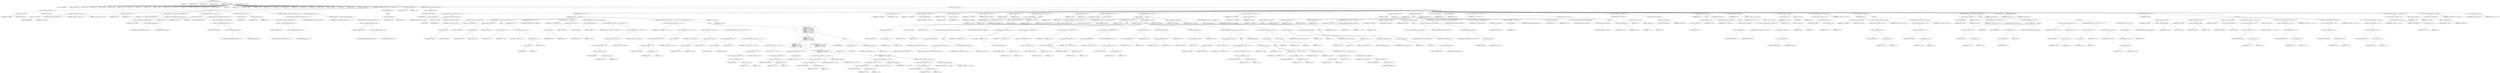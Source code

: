 digraph cache_insert {  
"1000133" [label = "(METHOD,cache_insert)" ]
"1000134" [label = "(PARAM,int a1)" ]
"1000135" [label = "(PARAM,_DWORD *a2)" ]
"1000136" [label = "(PARAM,time_t a3)" ]
"1000137" [label = "(PARAM,unsigned int a4)" ]
"1000138" [label = "(PARAM,int a5)" ]
"1000139" [label = "(BLOCK,,)" ]
"1000140" [label = "(LOCAL,v9: unsigned int)" ]
"1000141" [label = "(LOCAL,v10: unsigned int)" ]
"1000142" [label = "(LOCAL,v11: int)" ]
"1000143" [label = "(LOCAL,v12: int)" ]
"1000144" [label = "(LOCAL,v13: bool)" ]
"1000145" [label = "(LOCAL,v14: bool)" ]
"1000146" [label = "(LOCAL,v15: bool)" ]
"1000147" [label = "(LOCAL,v16: int *)" ]
"1000148" [label = "(LOCAL,v17: int)" ]
"1000149" [label = "(LOCAL,v18: int)" ]
"1000150" [label = "(LOCAL,v19: __int16)" ]
"1000151" [label = "(LOCAL,v20: int)" ]
"1000152" [label = "(LOCAL,v21: int)" ]
"1000153" [label = "(LOCAL,v22: int)" ]
"1000154" [label = "(LOCAL,v23: _DWORD *)" ]
"1000155" [label = "(LOCAL,v24: time_t)" ]
"1000156" [label = "(LOCAL,v25: const char *)" ]
"1000157" [label = "(LOCAL,v26: int)" ]
"1000158" [label = "(LOCAL,v27: size_t)" ]
"1000159" [label = "(LOCAL,v28: _DWORD *)" ]
"1000160" [label = "(LOCAL,v29: __int16)" ]
"1000161" [label = "(LOCAL,v31: int *)" ]
"1000162" [label = "(LOCAL,v32: int)" ]
"1000163" [label = "(LOCAL,v33: char *)" ]
"1000164" [label = "(LOCAL,v34: int)" ]
"1000165" [label = "(LOCAL,v35: int)" ]
"1000166" [label = "(LOCAL,v36: int)" ]
"1000167" [label = "(LOCAL,v37: int)" ]
"1000168" [label = "(LOCAL,v38: _DWORD *)" ]
"1000169" [label = "(LOCAL,s: char *)" ]
"1000170" [label = "(LOCAL,time1: time_t)" ]
"1000171" [label = "(LOCAL,v41: _DWORD [ 12 ])" ]
"1000172" [label = "(CONTROL_STRUCTURE,if ( (a5 & 0x980) != 0 ),if ( (a5 & 0x980) != 0 ))" ]
"1000173" [label = "(<operator>.notEquals,(a5 & 0x980) != 0)" ]
"1000174" [label = "(<operator>.and,a5 & 0x980)" ]
"1000175" [label = "(IDENTIFIER,a5,a5 & 0x980)" ]
"1000176" [label = "(LITERAL,0x980,a5 & 0x980)" ]
"1000177" [label = "(LITERAL,0,(a5 & 0x980) != 0)" ]
"1000178" [label = "(BLOCK,,)" ]
"1000179" [label = "(log_query,log_query(a5 | 0x10000, a1, a2, 0))" ]
"1000180" [label = "(<operator>.or,a5 | 0x10000)" ]
"1000181" [label = "(IDENTIFIER,a5,a5 | 0x10000)" ]
"1000182" [label = "(LITERAL,0x10000,a5 | 0x10000)" ]
"1000183" [label = "(IDENTIFIER,a1,log_query(a5 | 0x10000, a1, a2, 0))" ]
"1000184" [label = "(IDENTIFIER,a2,log_query(a5 | 0x10000, a1, a2, 0))" ]
"1000185" [label = "(LITERAL,0,log_query(a5 | 0x10000, a1, a2, 0))" ]
"1000186" [label = "(<operator>.assignment,v9 = a4)" ]
"1000187" [label = "(IDENTIFIER,v9,v9 = a4)" ]
"1000188" [label = "(IDENTIFIER,a4,v9 = a4)" ]
"1000189" [label = "(<operator>.assignment,v10 = *(_DWORD *)(dnsmasq_daemon + 252))" ]
"1000190" [label = "(IDENTIFIER,v10,v10 = *(_DWORD *)(dnsmasq_daemon + 252))" ]
"1000191" [label = "(<operator>.indirection,*(_DWORD *)(dnsmasq_daemon + 252))" ]
"1000192" [label = "(<operator>.cast,(_DWORD *)(dnsmasq_daemon + 252))" ]
"1000193" [label = "(UNKNOWN,_DWORD *,_DWORD *)" ]
"1000194" [label = "(<operator>.addition,dnsmasq_daemon + 252)" ]
"1000195" [label = "(IDENTIFIER,dnsmasq_daemon,dnsmasq_daemon + 252)" ]
"1000196" [label = "(LITERAL,252,dnsmasq_daemon + 252)" ]
"1000197" [label = "(CONTROL_STRUCTURE,if ( v10 < a4 ),if ( v10 < a4 ))" ]
"1000198" [label = "(<operator>.lessThan,v10 < a4)" ]
"1000199" [label = "(IDENTIFIER,v10,v10 < a4)" ]
"1000200" [label = "(IDENTIFIER,a4,v10 < a4)" ]
"1000201" [label = "(<operator>.assignment,v9 = *(_DWORD *)(dnsmasq_daemon + 252))" ]
"1000202" [label = "(IDENTIFIER,v9,v9 = *(_DWORD *)(dnsmasq_daemon + 252))" ]
"1000203" [label = "(<operator>.indirection,*(_DWORD *)(dnsmasq_daemon + 252))" ]
"1000204" [label = "(<operator>.cast,(_DWORD *)(dnsmasq_daemon + 252))" ]
"1000205" [label = "(UNKNOWN,_DWORD *,_DWORD *)" ]
"1000206" [label = "(<operator>.addition,dnsmasq_daemon + 252)" ]
"1000207" [label = "(IDENTIFIER,dnsmasq_daemon,dnsmasq_daemon + 252)" ]
"1000208" [label = "(LITERAL,252,dnsmasq_daemon + 252)" ]
"1000209" [label = "(CONTROL_STRUCTURE,if ( !v10 ),if ( !v10 ))" ]
"1000210" [label = "(<operator>.logicalNot,!v10)" ]
"1000211" [label = "(IDENTIFIER,v10,!v10)" ]
"1000212" [label = "(<operator>.assignment,v9 = a4)" ]
"1000213" [label = "(IDENTIFIER,v9,v9 = a4)" ]
"1000214" [label = "(IDENTIFIER,a4,v9 = a4)" ]
"1000215" [label = "(CONTROL_STRUCTURE,if ( *(_DWORD *)(dnsmasq_daemon + 248) > v9 ),if ( *(_DWORD *)(dnsmasq_daemon + 248) > v9 ))" ]
"1000216" [label = "(<operator>.greaterThan,*(_DWORD *)(dnsmasq_daemon + 248) > v9)" ]
"1000217" [label = "(<operator>.indirection,*(_DWORD *)(dnsmasq_daemon + 248))" ]
"1000218" [label = "(<operator>.cast,(_DWORD *)(dnsmasq_daemon + 248))" ]
"1000219" [label = "(UNKNOWN,_DWORD *,_DWORD *)" ]
"1000220" [label = "(<operator>.addition,dnsmasq_daemon + 248)" ]
"1000221" [label = "(IDENTIFIER,dnsmasq_daemon,dnsmasq_daemon + 248)" ]
"1000222" [label = "(LITERAL,248,dnsmasq_daemon + 248)" ]
"1000223" [label = "(IDENTIFIER,v9,*(_DWORD *)(dnsmasq_daemon + 248) > v9)" ]
"1000224" [label = "(<operator>.assignment,v9 = *(_DWORD *)(dnsmasq_daemon + 248))" ]
"1000225" [label = "(IDENTIFIER,v9,v9 = *(_DWORD *)(dnsmasq_daemon + 248))" ]
"1000226" [label = "(<operator>.indirection,*(_DWORD *)(dnsmasq_daemon + 248))" ]
"1000227" [label = "(<operator>.cast,(_DWORD *)(dnsmasq_daemon + 248))" ]
"1000228" [label = "(UNKNOWN,_DWORD *,_DWORD *)" ]
"1000229" [label = "(<operator>.addition,dnsmasq_daemon + 248)" ]
"1000230" [label = "(IDENTIFIER,dnsmasq_daemon,dnsmasq_daemon + 248)" ]
"1000231" [label = "(LITERAL,248,dnsmasq_daemon + 248)" ]
"1000232" [label = "(CONTROL_STRUCTURE,else,else)" ]
"1000233" [label = "(BLOCK,,)" ]
"1000234" [label = "(<operator>.assignment,v9 = a4)" ]
"1000235" [label = "(IDENTIFIER,v9,v9 = a4)" ]
"1000236" [label = "(IDENTIFIER,a4,v9 = a4)" ]
"1000237" [label = "(<operator>.assignment,v11 = 0)" ]
"1000238" [label = "(IDENTIFIER,v11,v11 = 0)" ]
"1000239" [label = "(LITERAL,0,v11 = 0)" ]
"1000240" [label = "(CONTROL_STRUCTURE,if ( !insert_error ),if ( !insert_error ))" ]
"1000241" [label = "(<operator>.logicalNot,!insert_error)" ]
"1000242" [label = "(IDENTIFIER,insert_error,!insert_error)" ]
"1000243" [label = "(BLOCK,,)" ]
"1000244" [label = "(<operator>.assignment,v12 = cache_scan_free(a1, (int)a2, a3))" ]
"1000245" [label = "(IDENTIFIER,v12,v12 = cache_scan_free(a1, (int)a2, a3))" ]
"1000246" [label = "(cache_scan_free,cache_scan_free(a1, (int)a2, a3))" ]
"1000247" [label = "(IDENTIFIER,a1,cache_scan_free(a1, (int)a2, a3))" ]
"1000248" [label = "(<operator>.cast,(int)a2)" ]
"1000249" [label = "(UNKNOWN,int,int)" ]
"1000250" [label = "(IDENTIFIER,a2,(int)a2)" ]
"1000251" [label = "(IDENTIFIER,a3,cache_scan_free(a1, (int)a2, a3))" ]
"1000252" [label = "(CONTROL_STRUCTURE,if ( v12 ),if ( v12 ))" ]
"1000253" [label = "(IDENTIFIER,v12,if ( v12 ))" ]
"1000254" [label = "(BLOCK,,)" ]
"1000255" [label = "(<operator>.assignment,v13 = (a5 & 0x180) == 0)" ]
"1000256" [label = "(IDENTIFIER,v13,v13 = (a5 & 0x180) == 0)" ]
"1000257" [label = "(<operator>.equals,(a5 & 0x180) == 0)" ]
"1000258" [label = "(<operator>.and,a5 & 0x180)" ]
"1000259" [label = "(IDENTIFIER,a5,a5 & 0x180)" ]
"1000260" [label = "(LITERAL,0x180,a5 & 0x180)" ]
"1000261" [label = "(LITERAL,0,(a5 & 0x180) == 0)" ]
"1000262" [label = "(CONTROL_STRUCTURE,if ( (a5 & 0x180) != 0 ),if ( (a5 & 0x180) != 0 ))" ]
"1000263" [label = "(<operator>.notEquals,(a5 & 0x180) != 0)" ]
"1000264" [label = "(<operator>.and,a5 & 0x180)" ]
"1000265" [label = "(IDENTIFIER,a5,a5 & 0x180)" ]
"1000266" [label = "(LITERAL,0x180,a5 & 0x180)" ]
"1000267" [label = "(LITERAL,0,(a5 & 0x180) != 0)" ]
"1000268" [label = "(BLOCK,,)" ]
"1000269" [label = "(<operator>.assignment,v11 = v12)" ]
"1000270" [label = "(IDENTIFIER,v11,v11 = v12)" ]
"1000271" [label = "(IDENTIFIER,v12,v11 = v12)" ]
"1000272" [label = "(<operator>.assignment,v13 = (a5 & 8) == 0)" ]
"1000273" [label = "(IDENTIFIER,v13,v13 = (a5 & 8) == 0)" ]
"1000274" [label = "(<operator>.equals,(a5 & 8) == 0)" ]
"1000275" [label = "(<operator>.and,a5 & 8)" ]
"1000276" [label = "(IDENTIFIER,a5,a5 & 8)" ]
"1000277" [label = "(LITERAL,8,a5 & 8)" ]
"1000278" [label = "(LITERAL,0,(a5 & 8) == 0)" ]
"1000279" [label = "(CONTROL_STRUCTURE,if ( v13 ),if ( v13 ))" ]
"1000280" [label = "(IDENTIFIER,v13,if ( v13 ))" ]
"1000281" [label = "(CONTROL_STRUCTURE,goto LABEL_23;,goto LABEL_23;)" ]
"1000282" [label = "(<operator>.assignment,v14 = (a5 & 0x80) == 0)" ]
"1000283" [label = "(IDENTIFIER,v14,v14 = (a5 & 0x80) == 0)" ]
"1000284" [label = "(<operator>.equals,(a5 & 0x80) == 0)" ]
"1000285" [label = "(<operator>.and,a5 & 0x80)" ]
"1000286" [label = "(IDENTIFIER,a5,a5 & 0x80)" ]
"1000287" [label = "(LITERAL,0x80,a5 & 0x80)" ]
"1000288" [label = "(LITERAL,0,(a5 & 0x80) == 0)" ]
"1000289" [label = "(CONTROL_STRUCTURE,if ( (a5 & 0x80) != 0 ),if ( (a5 & 0x80) != 0 ))" ]
"1000290" [label = "(<operator>.notEquals,(a5 & 0x80) != 0)" ]
"1000291" [label = "(<operator>.and,a5 & 0x80)" ]
"1000292" [label = "(IDENTIFIER,a5,a5 & 0x80)" ]
"1000293" [label = "(LITERAL,0x80,a5 & 0x80)" ]
"1000294" [label = "(LITERAL,0,(a5 & 0x80) != 0)" ]
"1000295" [label = "(<operator>.assignment,v14 = (*(_BYTE *)(v11 + 36) & 0x80) == 0)" ]
"1000296" [label = "(IDENTIFIER,v14,v14 = (*(_BYTE *)(v11 + 36) & 0x80) == 0)" ]
"1000297" [label = "(<operator>.equals,(*(_BYTE *)(v11 + 36) & 0x80) == 0)" ]
"1000298" [label = "(<operator>.and,*(_BYTE *)(v11 + 36) & 0x80)" ]
"1000299" [label = "(<operator>.indirection,*(_BYTE *)(v11 + 36))" ]
"1000300" [label = "(<operator>.cast,(_BYTE *)(v11 + 36))" ]
"1000301" [label = "(UNKNOWN,_BYTE *,_BYTE *)" ]
"1000302" [label = "(<operator>.addition,v11 + 36)" ]
"1000303" [label = "(IDENTIFIER,v11,v11 + 36)" ]
"1000304" [label = "(LITERAL,36,v11 + 36)" ]
"1000305" [label = "(LITERAL,0x80,*(_BYTE *)(v11 + 36) & 0x80)" ]
"1000306" [label = "(LITERAL,0,(*(_BYTE *)(v11 + 36) & 0x80) == 0)" ]
"1000307" [label = "(CONTROL_STRUCTURE,if ( v14 || *(_DWORD *)(v11 + 12) != *a2 ),if ( v14 || *(_DWORD *)(v11 + 12) != *a2 ))" ]
"1000308" [label = "(<operator>.logicalOr,v14 || *(_DWORD *)(v11 + 12) != *a2)" ]
"1000309" [label = "(IDENTIFIER,v14,v14 || *(_DWORD *)(v11 + 12) != *a2)" ]
"1000310" [label = "(<operator>.notEquals,*(_DWORD *)(v11 + 12) != *a2)" ]
"1000311" [label = "(<operator>.indirection,*(_DWORD *)(v11 + 12))" ]
"1000312" [label = "(<operator>.cast,(_DWORD *)(v11 + 12))" ]
"1000313" [label = "(UNKNOWN,_DWORD *,_DWORD *)" ]
"1000314" [label = "(<operator>.addition,v11 + 12)" ]
"1000315" [label = "(IDENTIFIER,v11,v11 + 12)" ]
"1000316" [label = "(LITERAL,12,v11 + 12)" ]
"1000317" [label = "(<operator>.indirection,*a2)" ]
"1000318" [label = "(IDENTIFIER,a2,*(_DWORD *)(v11 + 12) != *a2)" ]
"1000319" [label = "(BLOCK,,)" ]
"1000320" [label = "(<operator>.assignment,v15 = (a5 & 0x100) == 0)" ]
"1000321" [label = "(IDENTIFIER,v15,v15 = (a5 & 0x100) == 0)" ]
"1000322" [label = "(<operator>.equals,(a5 & 0x100) == 0)" ]
"1000323" [label = "(<operator>.and,a5 & 0x100)" ]
"1000324" [label = "(IDENTIFIER,a5,a5 & 0x100)" ]
"1000325" [label = "(LITERAL,0x100,a5 & 0x100)" ]
"1000326" [label = "(LITERAL,0,(a5 & 0x100) == 0)" ]
"1000327" [label = "(CONTROL_STRUCTURE,if ( (a5 & 0x100) != 0 ),if ( (a5 & 0x100) != 0 ))" ]
"1000328" [label = "(<operator>.notEquals,(a5 & 0x100) != 0)" ]
"1000329" [label = "(<operator>.and,a5 & 0x100)" ]
"1000330" [label = "(IDENTIFIER,a5,a5 & 0x100)" ]
"1000331" [label = "(LITERAL,0x100,a5 & 0x100)" ]
"1000332" [label = "(LITERAL,0,(a5 & 0x100) != 0)" ]
"1000333" [label = "(<operator>.assignment,v15 = (*(_BYTE *)(v11 + 37) & 1) == 0)" ]
"1000334" [label = "(IDENTIFIER,v15,v15 = (*(_BYTE *)(v11 + 37) & 1) == 0)" ]
"1000335" [label = "(<operator>.equals,(*(_BYTE *)(v11 + 37) & 1) == 0)" ]
"1000336" [label = "(<operator>.and,*(_BYTE *)(v11 + 37) & 1)" ]
"1000337" [label = "(<operator>.indirection,*(_BYTE *)(v11 + 37))" ]
"1000338" [label = "(<operator>.cast,(_BYTE *)(v11 + 37))" ]
"1000339" [label = "(UNKNOWN,_BYTE *,_BYTE *)" ]
"1000340" [label = "(<operator>.addition,v11 + 37)" ]
"1000341" [label = "(IDENTIFIER,v11,v11 + 37)" ]
"1000342" [label = "(LITERAL,37,v11 + 37)" ]
"1000343" [label = "(LITERAL,1,*(_BYTE *)(v11 + 37) & 1)" ]
"1000344" [label = "(LITERAL,0,(*(_BYTE *)(v11 + 37) & 1) == 0)" ]
"1000345" [label = "(CONTROL_STRUCTURE,if ( v15\n          || *(_DWORD *)(v11 + 12) != *a2\n          || *(_DWORD *)(v11 + 16) != a2[1]\n          || *(_DWORD *)(v11 + 20) != a2[2]\n          || *(_DWORD *)(v11 + 24) != a2[3] ),if ( v15\n          || *(_DWORD *)(v11 + 12) != *a2\n          || *(_DWORD *)(v11 + 16) != a2[1]\n          || *(_DWORD *)(v11 + 20) != a2[2]\n          || *(_DWORD *)(v11 + 24) != a2[3] ))" ]
"1000346" [label = "(<operator>.logicalOr,v15\n          || *(_DWORD *)(v11 + 12) != *a2\n          || *(_DWORD *)(v11 + 16) != a2[1]\n          || *(_DWORD *)(v11 + 20) != a2[2]\n          || *(_DWORD *)(v11 + 24) != a2[3])" ]
"1000347" [label = "(IDENTIFIER,v15,v15\n          || *(_DWORD *)(v11 + 12) != *a2\n          || *(_DWORD *)(v11 + 16) != a2[1]\n          || *(_DWORD *)(v11 + 20) != a2[2]\n          || *(_DWORD *)(v11 + 24) != a2[3])" ]
"1000348" [label = "(<operator>.logicalOr,*(_DWORD *)(v11 + 12) != *a2\n          || *(_DWORD *)(v11 + 16) != a2[1]\n          || *(_DWORD *)(v11 + 20) != a2[2]\n          || *(_DWORD *)(v11 + 24) != a2[3])" ]
"1000349" [label = "(<operator>.notEquals,*(_DWORD *)(v11 + 12) != *a2)" ]
"1000350" [label = "(<operator>.indirection,*(_DWORD *)(v11 + 12))" ]
"1000351" [label = "(<operator>.cast,(_DWORD *)(v11 + 12))" ]
"1000352" [label = "(UNKNOWN,_DWORD *,_DWORD *)" ]
"1000353" [label = "(<operator>.addition,v11 + 12)" ]
"1000354" [label = "(IDENTIFIER,v11,v11 + 12)" ]
"1000355" [label = "(LITERAL,12,v11 + 12)" ]
"1000356" [label = "(<operator>.indirection,*a2)" ]
"1000357" [label = "(IDENTIFIER,a2,*(_DWORD *)(v11 + 12) != *a2)" ]
"1000358" [label = "(<operator>.logicalOr,*(_DWORD *)(v11 + 16) != a2[1]\n          || *(_DWORD *)(v11 + 20) != a2[2]\n          || *(_DWORD *)(v11 + 24) != a2[3])" ]
"1000359" [label = "(<operator>.notEquals,*(_DWORD *)(v11 + 16) != a2[1])" ]
"1000360" [label = "(<operator>.indirection,*(_DWORD *)(v11 + 16))" ]
"1000361" [label = "(<operator>.cast,(_DWORD *)(v11 + 16))" ]
"1000362" [label = "(UNKNOWN,_DWORD *,_DWORD *)" ]
"1000363" [label = "(<operator>.addition,v11 + 16)" ]
"1000364" [label = "(IDENTIFIER,v11,v11 + 16)" ]
"1000365" [label = "(LITERAL,16,v11 + 16)" ]
"1000366" [label = "(<operator>.indirectIndexAccess,a2[1])" ]
"1000367" [label = "(IDENTIFIER,a2,*(_DWORD *)(v11 + 16) != a2[1])" ]
"1000368" [label = "(LITERAL,1,*(_DWORD *)(v11 + 16) != a2[1])" ]
"1000369" [label = "(<operator>.logicalOr,*(_DWORD *)(v11 + 20) != a2[2]\n          || *(_DWORD *)(v11 + 24) != a2[3])" ]
"1000370" [label = "(<operator>.notEquals,*(_DWORD *)(v11 + 20) != a2[2])" ]
"1000371" [label = "(<operator>.indirection,*(_DWORD *)(v11 + 20))" ]
"1000372" [label = "(<operator>.cast,(_DWORD *)(v11 + 20))" ]
"1000373" [label = "(UNKNOWN,_DWORD *,_DWORD *)" ]
"1000374" [label = "(<operator>.addition,v11 + 20)" ]
"1000375" [label = "(IDENTIFIER,v11,v11 + 20)" ]
"1000376" [label = "(LITERAL,20,v11 + 20)" ]
"1000377" [label = "(<operator>.indirectIndexAccess,a2[2])" ]
"1000378" [label = "(IDENTIFIER,a2,*(_DWORD *)(v11 + 20) != a2[2])" ]
"1000379" [label = "(LITERAL,2,*(_DWORD *)(v11 + 20) != a2[2])" ]
"1000380" [label = "(<operator>.notEquals,*(_DWORD *)(v11 + 24) != a2[3])" ]
"1000381" [label = "(<operator>.indirection,*(_DWORD *)(v11 + 24))" ]
"1000382" [label = "(<operator>.cast,(_DWORD *)(v11 + 24))" ]
"1000383" [label = "(UNKNOWN,_DWORD *,_DWORD *)" ]
"1000384" [label = "(<operator>.addition,v11 + 24)" ]
"1000385" [label = "(IDENTIFIER,v11,v11 + 24)" ]
"1000386" [label = "(LITERAL,24,v11 + 24)" ]
"1000387" [label = "(<operator>.indirectIndexAccess,a2[3])" ]
"1000388" [label = "(IDENTIFIER,a2,*(_DWORD *)(v11 + 24) != a2[3])" ]
"1000389" [label = "(LITERAL,3,*(_DWORD *)(v11 + 24) != a2[3])" ]
"1000390" [label = "(BLOCK,,)" ]
"1000391" [label = "(JUMP_TARGET,LABEL_23)" ]
"1000392" [label = "(<operator>.assignment,v11 = 0)" ]
"1000393" [label = "(IDENTIFIER,v11,v11 = 0)" ]
"1000394" [label = "(LITERAL,0,v11 = 0)" ]
"1000395" [label = "(<operator>.assignment,insert_error = 1)" ]
"1000396" [label = "(IDENTIFIER,insert_error,insert_error = 1)" ]
"1000397" [label = "(LITERAL,1,insert_error = 1)" ]
"1000398" [label = "(RETURN,return v11;,return v11;)" ]
"1000399" [label = "(IDENTIFIER,v11,return v11;)" ]
"1000400" [label = "(<operator>.assignment,time1 = a3)" ]
"1000401" [label = "(IDENTIFIER,time1,time1 = a3)" ]
"1000402" [label = "(IDENTIFIER,a3,time1 = a3)" ]
"1000403" [label = "(<operator>.assignment,v16 = &cache_tail)" ]
"1000404" [label = "(IDENTIFIER,v16,v16 = &cache_tail)" ]
"1000405" [label = "(<operator>.addressOf,&cache_tail)" ]
"1000406" [label = "(IDENTIFIER,cache_tail,v16 = &cache_tail)" ]
"1000407" [label = "(<operator>.assignment,s = (char *)a1)" ]
"1000408" [label = "(IDENTIFIER,s,s = (char *)a1)" ]
"1000409" [label = "(<operator>.cast,(char *)a1)" ]
"1000410" [label = "(UNKNOWN,char *,char *)" ]
"1000411" [label = "(IDENTIFIER,a1,(char *)a1)" ]
"1000412" [label = "(<operator>.assignment,v11 = cache_tail)" ]
"1000413" [label = "(IDENTIFIER,v11,v11 = cache_tail)" ]
"1000414" [label = "(IDENTIFIER,cache_tail,v11 = cache_tail)" ]
"1000415" [label = "(<operator>.assignment,v38 = a2)" ]
"1000416" [label = "(IDENTIFIER,v38,v38 = a2)" ]
"1000417" [label = "(IDENTIFIER,a2,v38 = a2)" ]
"1000418" [label = "(CONTROL_STRUCTURE,if ( !cache_tail ),if ( !cache_tail ))" ]
"1000419" [label = "(<operator>.logicalNot,!cache_tail)" ]
"1000420" [label = "(IDENTIFIER,cache_tail,!cache_tail)" ]
"1000421" [label = "(BLOCK,,)" ]
"1000422" [label = "(JUMP_TARGET,LABEL_43)" ]
"1000423" [label = "(<operator>.assignment,v11 = 0)" ]
"1000424" [label = "(IDENTIFIER,v11,v11 = 0)" ]
"1000425" [label = "(LITERAL,0,v11 = 0)" ]
"1000426" [label = "(<operator>.assignment,insert_error = 1)" ]
"1000427" [label = "(IDENTIFIER,insert_error,insert_error = 1)" ]
"1000428" [label = "(LITERAL,1,insert_error = 1)" ]
"1000429" [label = "(RETURN,return v11;,return v11;)" ]
"1000430" [label = "(IDENTIFIER,v11,return v11;)" ]
"1000431" [label = "(<operator>.assignment,v17 = 0)" ]
"1000432" [label = "(IDENTIFIER,v17,v17 = 0)" ]
"1000433" [label = "(LITERAL,0,v17 = 0)" ]
"1000434" [label = "(<operator>.assignment,v18 = a5 & 4)" ]
"1000435" [label = "(IDENTIFIER,v18,v18 = a5 & 4)" ]
"1000436" [label = "(<operator>.and,a5 & 4)" ]
"1000437" [label = "(IDENTIFIER,a5,a5 & 4)" ]
"1000438" [label = "(LITERAL,4,a5 & 4)" ]
"1000439" [label = "(CONTROL_STRUCTURE,while ( 1 ),while ( 1 ))" ]
"1000440" [label = "(LITERAL,1,while ( 1 ))" ]
"1000441" [label = "(BLOCK,,)" ]
"1000442" [label = "(<operator>.assignment,v19 = *(_WORD *)(v11 + 36))" ]
"1000443" [label = "(IDENTIFIER,v19,v19 = *(_WORD *)(v11 + 36))" ]
"1000444" [label = "(<operator>.indirection,*(_WORD *)(v11 + 36))" ]
"1000445" [label = "(<operator>.cast,(_WORD *)(v11 + 36))" ]
"1000446" [label = "(UNKNOWN,_WORD *,_WORD *)" ]
"1000447" [label = "(<operator>.addition,v11 + 36)" ]
"1000448" [label = "(IDENTIFIER,v11,v11 + 36)" ]
"1000449" [label = "(LITERAL,36,v11 + 36)" ]
"1000450" [label = "(CONTROL_STRUCTURE,if ( (v19 & 0xC) == 0 ),if ( (v19 & 0xC) == 0 ))" ]
"1000451" [label = "(<operator>.equals,(v19 & 0xC) == 0)" ]
"1000452" [label = "(<operator>.and,v19 & 0xC)" ]
"1000453" [label = "(IDENTIFIER,v19,v19 & 0xC)" ]
"1000454" [label = "(LITERAL,0xC,v19 & 0xC)" ]
"1000455" [label = "(LITERAL,0,(v19 & 0xC) == 0)" ]
"1000456" [label = "(CONTROL_STRUCTURE,break;,break;)" ]
"1000457" [label = "(CONTROL_STRUCTURE,if ( v17 ),if ( v17 ))" ]
"1000458" [label = "(IDENTIFIER,v17,if ( v17 ))" ]
"1000459" [label = "(BLOCK,,)" ]
"1000460" [label = "(CONTROL_STRUCTURE,if ( !cache_insert_warned ),if ( !cache_insert_warned ))" ]
"1000461" [label = "(<operator>.logicalNot,!cache_insert_warned)" ]
"1000462" [label = "(IDENTIFIER,cache_insert_warned,!cache_insert_warned)" ]
"1000463" [label = "(BLOCK,,)" ]
"1000464" [label = "(my_syslog,my_syslog(3, \"Internal error in cache.\"))" ]
"1000465" [label = "(LITERAL,3,my_syslog(3, \"Internal error in cache.\"))" ]
"1000466" [label = "(LITERAL,\"Internal error in cache.\",my_syslog(3, \"Internal error in cache.\"))" ]
"1000467" [label = "(<operator>.assignment,cache_insert_warned = 1)" ]
"1000468" [label = "(IDENTIFIER,cache_insert_warned,cache_insert_warned = 1)" ]
"1000469" [label = "(LITERAL,1,cache_insert_warned = 1)" ]
"1000470" [label = "(CONTROL_STRUCTURE,goto LABEL_43;,goto LABEL_43;)" ]
"1000471" [label = "(CONTROL_STRUCTURE,if ( v18 ),if ( v18 ))" ]
"1000472" [label = "(IDENTIFIER,v18,if ( v18 ))" ]
"1000473" [label = "(BLOCK,,)" ]
"1000474" [label = "(<operator>.assignment,v20 = *(_DWORD *)(v11 + 16))" ]
"1000475" [label = "(IDENTIFIER,v20,v20 = *(_DWORD *)(v11 + 16))" ]
"1000476" [label = "(<operator>.indirection,*(_DWORD *)(v11 + 16))" ]
"1000477" [label = "(<operator>.cast,(_DWORD *)(v11 + 16))" ]
"1000478" [label = "(UNKNOWN,_DWORD *,_DWORD *)" ]
"1000479" [label = "(<operator>.addition,v11 + 16)" ]
"1000480" [label = "(IDENTIFIER,v11,v11 + 16)" ]
"1000481" [label = "(LITERAL,16,v11 + 16)" ]
"1000482" [label = "(<operator>.assignment,v21 = *(_DWORD *)(v11 + 20))" ]
"1000483" [label = "(IDENTIFIER,v21,v21 = *(_DWORD *)(v11 + 20))" ]
"1000484" [label = "(<operator>.indirection,*(_DWORD *)(v11 + 20))" ]
"1000485" [label = "(<operator>.cast,(_DWORD *)(v11 + 20))" ]
"1000486" [label = "(UNKNOWN,_DWORD *,_DWORD *)" ]
"1000487" [label = "(<operator>.addition,v11 + 20)" ]
"1000488" [label = "(IDENTIFIER,v11,v11 + 20)" ]
"1000489" [label = "(LITERAL,20,v11 + 20)" ]
"1000490" [label = "(<operator>.assignment,v22 = *(_DWORD *)(v11 + 24))" ]
"1000491" [label = "(IDENTIFIER,v22,v22 = *(_DWORD *)(v11 + 24))" ]
"1000492" [label = "(<operator>.indirection,*(_DWORD *)(v11 + 24))" ]
"1000493" [label = "(<operator>.cast,(_DWORD *)(v11 + 24))" ]
"1000494" [label = "(UNKNOWN,_DWORD *,_DWORD *)" ]
"1000495" [label = "(<operator>.addition,v11 + 24)" ]
"1000496" [label = "(IDENTIFIER,v11,v11 + 24)" ]
"1000497" [label = "(LITERAL,24,v11 + 24)" ]
"1000498" [label = "(<operator>.assignment,v41[0] = *(_DWORD *)(v11 + 12))" ]
"1000499" [label = "(<operator>.indirectIndexAccess,v41[0])" ]
"1000500" [label = "(IDENTIFIER,v41,v41[0] = *(_DWORD *)(v11 + 12))" ]
"1000501" [label = "(LITERAL,0,v41[0] = *(_DWORD *)(v11 + 12))" ]
"1000502" [label = "(<operator>.indirection,*(_DWORD *)(v11 + 12))" ]
"1000503" [label = "(<operator>.cast,(_DWORD *)(v11 + 12))" ]
"1000504" [label = "(UNKNOWN,_DWORD *,_DWORD *)" ]
"1000505" [label = "(<operator>.addition,v11 + 12)" ]
"1000506" [label = "(IDENTIFIER,v11,v11 + 12)" ]
"1000507" [label = "(LITERAL,12,v11 + 12)" ]
"1000508" [label = "(<operator>.assignment,v41[1] = v20)" ]
"1000509" [label = "(<operator>.indirectIndexAccess,v41[1])" ]
"1000510" [label = "(IDENTIFIER,v41,v41[1] = v20)" ]
"1000511" [label = "(LITERAL,1,v41[1] = v20)" ]
"1000512" [label = "(IDENTIFIER,v20,v41[1] = v20)" ]
"1000513" [label = "(<operator>.assignment,v41[2] = v21)" ]
"1000514" [label = "(<operator>.indirectIndexAccess,v41[2])" ]
"1000515" [label = "(IDENTIFIER,v41,v41[2] = v21)" ]
"1000516" [label = "(LITERAL,2,v41[2] = v21)" ]
"1000517" [label = "(IDENTIFIER,v21,v41[2] = v21)" ]
"1000518" [label = "(<operator>.assignment,v41[3] = v22)" ]
"1000519" [label = "(<operator>.indirectIndexAccess,v41[3])" ]
"1000520" [label = "(IDENTIFIER,v41,v41[3] = v22)" ]
"1000521" [label = "(LITERAL,3,v41[3] = v22)" ]
"1000522" [label = "(IDENTIFIER,v22,v41[3] = v22)" ]
"1000523" [label = "(CONTROL_STRUCTURE,if ( (v19 & 0x200) != 0 ),if ( (v19 & 0x200) != 0 ))" ]
"1000524" [label = "(<operator>.notEquals,(v19 & 0x200) != 0)" ]
"1000525" [label = "(<operator>.and,v19 & 0x200)" ]
"1000526" [label = "(IDENTIFIER,v19,v19 & 0x200)" ]
"1000527" [label = "(LITERAL,0x200,v19 & 0x200)" ]
"1000528" [label = "(LITERAL,0,(v19 & 0x200) != 0)" ]
"1000529" [label = "(BLOCK,,)" ]
"1000530" [label = "(<operator>.assignment,v23 = *(_DWORD **)(v11 + 40))" ]
"1000531" [label = "(IDENTIFIER,v23,v23 = *(_DWORD **)(v11 + 40))" ]
"1000532" [label = "(<operator>.indirection,*(_DWORD **)(v11 + 40))" ]
"1000533" [label = "(<operator>.cast,(_DWORD **)(v11 + 40))" ]
"1000534" [label = "(UNKNOWN,_DWORD **,_DWORD **)" ]
"1000535" [label = "(<operator>.addition,v11 + 40)" ]
"1000536" [label = "(IDENTIFIER,v11,v11 + 40)" ]
"1000537" [label = "(LITERAL,40,v11 + 40)" ]
"1000538" [label = "(<operator>.assignment,v24 = time1)" ]
"1000539" [label = "(IDENTIFIER,v24,v24 = time1)" ]
"1000540" [label = "(IDENTIFIER,time1,v24 = time1)" ]
"1000541" [label = "(CONTROL_STRUCTURE,else,else)" ]
"1000542" [label = "(BLOCK,,)" ]
"1000543" [label = "(<operator>.assignment,v23 = (_DWORD *)(v11 + 40))" ]
"1000544" [label = "(IDENTIFIER,v23,v23 = (_DWORD *)(v11 + 40))" ]
"1000545" [label = "(<operator>.cast,(_DWORD *)(v11 + 40))" ]
"1000546" [label = "(UNKNOWN,_DWORD *,_DWORD *)" ]
"1000547" [label = "(<operator>.addition,v11 + 40)" ]
"1000548" [label = "(IDENTIFIER,v11,v11 + 40)" ]
"1000549" [label = "(LITERAL,40,v11 + 40)" ]
"1000550" [label = "(<operator>.assignment,v24 = time1)" ]
"1000551" [label = "(IDENTIFIER,v24,v24 = time1)" ]
"1000552" [label = "(IDENTIFIER,time1,v24 = time1)" ]
"1000553" [label = "(CONTROL_STRUCTURE,if ( (v19 & 2) != 0 ),if ( (v19 & 2) != 0 ))" ]
"1000554" [label = "(<operator>.notEquals,(v19 & 2) != 0)" ]
"1000555" [label = "(<operator>.and,v19 & 2)" ]
"1000556" [label = "(IDENTIFIER,v19,v19 & 2)" ]
"1000557" [label = "(LITERAL,2,v19 & 2)" ]
"1000558" [label = "(LITERAL,0,(v19 & 2) != 0)" ]
"1000559" [label = "(<operator>.assignment,v23 = (_DWORD *)*v23)" ]
"1000560" [label = "(IDENTIFIER,v23,v23 = (_DWORD *)*v23)" ]
"1000561" [label = "(<operator>.cast,(_DWORD *)*v23)" ]
"1000562" [label = "(UNKNOWN,_DWORD *,_DWORD *)" ]
"1000563" [label = "(<operator>.indirection,*v23)" ]
"1000564" [label = "(IDENTIFIER,v23,(_DWORD *)*v23)" ]
"1000565" [label = "(cache_scan_free,cache_scan_free((int)v23, (int)v41, v24))" ]
"1000566" [label = "(<operator>.cast,(int)v23)" ]
"1000567" [label = "(UNKNOWN,int,int)" ]
"1000568" [label = "(IDENTIFIER,v23,(int)v23)" ]
"1000569" [label = "(<operator>.cast,(int)v41)" ]
"1000570" [label = "(UNKNOWN,int,int)" ]
"1000571" [label = "(IDENTIFIER,v41,(int)v41)" ]
"1000572" [label = "(IDENTIFIER,v24,cache_scan_free((int)v23, (int)v41, v24))" ]
"1000573" [label = "(<operator>.assignment,v17 = 1)" ]
"1000574" [label = "(IDENTIFIER,v17,v17 = 1)" ]
"1000575" [label = "(LITERAL,1,v17 = 1)" ]
"1000576" [label = "(<operator>.preIncrement,++cache_live_freed)" ]
"1000577" [label = "(IDENTIFIER,cache_live_freed,++cache_live_freed)" ]
"1000578" [label = "(CONTROL_STRUCTURE,else,else)" ]
"1000579" [label = "(BLOCK,,)" ]
"1000580" [label = "(<operator>.assignment,v17 = 0)" ]
"1000581" [label = "(IDENTIFIER,v17,v17 = 0)" ]
"1000582" [label = "(LITERAL,0,v17 = 0)" ]
"1000583" [label = "(cache_scan_free,cache_scan_free(0, 0, time1))" ]
"1000584" [label = "(LITERAL,0,cache_scan_free(0, 0, time1))" ]
"1000585" [label = "(LITERAL,0,cache_scan_free(0, 0, time1))" ]
"1000586" [label = "(IDENTIFIER,time1,cache_scan_free(0, 0, time1))" ]
"1000587" [label = "(<operator>.assignment,v18 = 1)" ]
"1000588" [label = "(IDENTIFIER,v18,v18 = 1)" ]
"1000589" [label = "(LITERAL,1,v18 = 1)" ]
"1000590" [label = "(<operator>.assignment,v11 = cache_tail)" ]
"1000591" [label = "(IDENTIFIER,v11,v11 = cache_tail)" ]
"1000592" [label = "(IDENTIFIER,cache_tail,v11 = cache_tail)" ]
"1000593" [label = "(CONTROL_STRUCTURE,if ( !cache_tail ),if ( !cache_tail ))" ]
"1000594" [label = "(<operator>.logicalNot,!cache_tail)" ]
"1000595" [label = "(IDENTIFIER,cache_tail,!cache_tail)" ]
"1000596" [label = "(CONTROL_STRUCTURE,goto LABEL_43;,goto LABEL_43;)" ]
"1000597" [label = "(<operator>.assignment,v25 = (const char *)a1)" ]
"1000598" [label = "(IDENTIFIER,v25,v25 = (const char *)a1)" ]
"1000599" [label = "(<operator>.cast,(const char *)a1)" ]
"1000600" [label = "(UNKNOWN,const char *,const char *)" ]
"1000601" [label = "(IDENTIFIER,a1,(const char *)a1)" ]
"1000602" [label = "(<operator>.assignment,v26 = 0)" ]
"1000603" [label = "(IDENTIFIER,v26,v26 = 0)" ]
"1000604" [label = "(LITERAL,0,v26 = 0)" ]
"1000605" [label = "(CONTROL_STRUCTURE,if ( s ),if ( s ))" ]
"1000606" [label = "(IDENTIFIER,s,if ( s ))" ]
"1000607" [label = "(BLOCK,,)" ]
"1000608" [label = "(<operator>.assignment,v27 = strlen(s))" ]
"1000609" [label = "(IDENTIFIER,v27,v27 = strlen(s))" ]
"1000610" [label = "(strlen,strlen(s))" ]
"1000611" [label = "(IDENTIFIER,s,strlen(s))" ]
"1000612" [label = "(<operator>.assignment,v28 = v38)" ]
"1000613" [label = "(IDENTIFIER,v28,v28 = v38)" ]
"1000614" [label = "(IDENTIFIER,v38,v28 = v38)" ]
"1000615" [label = "(<operator>.assignment,v29 = a5)" ]
"1000616" [label = "(IDENTIFIER,v29,v29 = a5)" ]
"1000617" [label = "(IDENTIFIER,a5,v29 = a5)" ]
"1000618" [label = "(CONTROL_STRUCTURE,if ( v27 < 0x32 ),if ( v27 < 0x32 ))" ]
"1000619" [label = "(<operator>.lessThan,v27 < 0x32)" ]
"1000620" [label = "(IDENTIFIER,v27,v27 < 0x32)" ]
"1000621" [label = "(LITERAL,0x32,v27 < 0x32)" ]
"1000622" [label = "(CONTROL_STRUCTURE,goto LABEL_54;,goto LABEL_54;)" ]
"1000623" [label = "(<operator>.assignment,v26 = big_free)" ]
"1000624" [label = "(IDENTIFIER,v26,v26 = big_free)" ]
"1000625" [label = "(IDENTIFIER,big_free,v26 = big_free)" ]
"1000626" [label = "(CONTROL_STRUCTURE,if ( big_free ),if ( big_free ))" ]
"1000627" [label = "(IDENTIFIER,big_free,if ( big_free ))" ]
"1000628" [label = "(BLOCK,,)" ]
"1000629" [label = "(<operator>.assignment,big_free = *(_DWORD *)big_free)" ]
"1000630" [label = "(IDENTIFIER,big_free,big_free = *(_DWORD *)big_free)" ]
"1000631" [label = "(<operator>.indirection,*(_DWORD *)big_free)" ]
"1000632" [label = "(<operator>.cast,(_DWORD *)big_free)" ]
"1000633" [label = "(UNKNOWN,_DWORD *,_DWORD *)" ]
"1000634" [label = "(IDENTIFIER,big_free,(_DWORD *)big_free)" ]
"1000635" [label = "(CONTROL_STRUCTURE,goto LABEL_54;,goto LABEL_54;)" ]
"1000636" [label = "(CONTROL_STRUCTURE,if ( !(bignames_left | a5 & 0x5000) ),if ( !(bignames_left | a5 & 0x5000) ))" ]
"1000637" [label = "(<operator>.logicalNot,!(bignames_left | a5 & 0x5000))" ]
"1000638" [label = "(<operator>.or,bignames_left | a5 & 0x5000)" ]
"1000639" [label = "(IDENTIFIER,bignames_left,bignames_left | a5 & 0x5000)" ]
"1000640" [label = "(<operator>.and,a5 & 0x5000)" ]
"1000641" [label = "(IDENTIFIER,a5,a5 & 0x5000)" ]
"1000642" [label = "(LITERAL,0x5000,a5 & 0x5000)" ]
"1000643" [label = "(CONTROL_STRUCTURE,goto LABEL_43;,goto LABEL_43;)" ]
"1000644" [label = "(<operator>.assignment,v37 = whine_malloc(1028))" ]
"1000645" [label = "(IDENTIFIER,v37,v37 = whine_malloc(1028))" ]
"1000646" [label = "(whine_malloc,whine_malloc(1028))" ]
"1000647" [label = "(LITERAL,1028,whine_malloc(1028))" ]
"1000648" [label = "(CONTROL_STRUCTURE,if ( !v37 ),if ( !v37 ))" ]
"1000649" [label = "(<operator>.logicalNot,!v37)" ]
"1000650" [label = "(IDENTIFIER,v37,!v37)" ]
"1000651" [label = "(CONTROL_STRUCTURE,goto LABEL_43;,goto LABEL_43;)" ]
"1000652" [label = "(<operator>.assignment,v26 = v37)" ]
"1000653" [label = "(IDENTIFIER,v26,v26 = v37)" ]
"1000654" [label = "(IDENTIFIER,v37,v26 = v37)" ]
"1000655" [label = "(CONTROL_STRUCTURE,if ( bignames_left ),if ( bignames_left ))" ]
"1000656" [label = "(IDENTIFIER,bignames_left,if ( bignames_left ))" ]
"1000657" [label = "(<operator>.preDecrement,--bignames_left)" ]
"1000658" [label = "(IDENTIFIER,bignames_left,--bignames_left)" ]
"1000659" [label = "(CONTROL_STRUCTURE,else,else)" ]
"1000660" [label = "(BLOCK,,)" ]
"1000661" [label = "(<operator>.assignment,v28 = v38)" ]
"1000662" [label = "(IDENTIFIER,v28,v28 = v38)" ]
"1000663" [label = "(IDENTIFIER,v38,v28 = v38)" ]
"1000664" [label = "(<operator>.assignment,v29 = a5)" ]
"1000665" [label = "(IDENTIFIER,v29,v29 = a5)" ]
"1000666" [label = "(IDENTIFIER,a5,v29 = a5)" ]
"1000667" [label = "(JUMP_TARGET,LABEL_54)" ]
"1000668" [label = "(<operator>.assignment,v31 = *(int **)(v11 + 4))" ]
"1000669" [label = "(IDENTIFIER,v31,v31 = *(int **)(v11 + 4))" ]
"1000670" [label = "(<operator>.indirection,*(int **)(v11 + 4))" ]
"1000671" [label = "(<operator>.cast,(int **)(v11 + 4))" ]
"1000672" [label = "(UNKNOWN,int **,int **)" ]
"1000673" [label = "(<operator>.addition,v11 + 4)" ]
"1000674" [label = "(IDENTIFIER,v11,v11 + 4)" ]
"1000675" [label = "(LITERAL,4,v11 + 4)" ]
"1000676" [label = "(<operator>.assignment,v32 = *(_DWORD *)v11)" ]
"1000677" [label = "(IDENTIFIER,v32,v32 = *(_DWORD *)v11)" ]
"1000678" [label = "(<operator>.indirection,*(_DWORD *)v11)" ]
"1000679" [label = "(<operator>.cast,(_DWORD *)v11)" ]
"1000680" [label = "(UNKNOWN,_DWORD *,_DWORD *)" ]
"1000681" [label = "(IDENTIFIER,v11,(_DWORD *)v11)" ]
"1000682" [label = "(CONTROL_STRUCTURE,if ( v31 ),if ( v31 ))" ]
"1000683" [label = "(IDENTIFIER,v31,if ( v31 ))" ]
"1000684" [label = "(BLOCK,,)" ]
"1000685" [label = "(<operator>.assignment,*v31 = v32)" ]
"1000686" [label = "(<operator>.indirection,*v31)" ]
"1000687" [label = "(IDENTIFIER,v31,*v31 = v32)" ]
"1000688" [label = "(IDENTIFIER,v32,*v31 = v32)" ]
"1000689" [label = "(<operator>.assignment,v32 = *(_DWORD *)v11)" ]
"1000690" [label = "(IDENTIFIER,v32,v32 = *(_DWORD *)v11)" ]
"1000691" [label = "(<operator>.indirection,*(_DWORD *)v11)" ]
"1000692" [label = "(<operator>.cast,(_DWORD *)v11)" ]
"1000693" [label = "(UNKNOWN,_DWORD *,_DWORD *)" ]
"1000694" [label = "(IDENTIFIER,v11,(_DWORD *)v11)" ]
"1000695" [label = "(CONTROL_STRUCTURE,else,else)" ]
"1000696" [label = "(BLOCK,,)" ]
"1000697" [label = "(<operator>.assignment,cache_head = *(_DWORD *)v11)" ]
"1000698" [label = "(IDENTIFIER,cache_head,cache_head = *(_DWORD *)v11)" ]
"1000699" [label = "(<operator>.indirection,*(_DWORD *)v11)" ]
"1000700" [label = "(<operator>.cast,(_DWORD *)v11)" ]
"1000701" [label = "(UNKNOWN,_DWORD *,_DWORD *)" ]
"1000702" [label = "(IDENTIFIER,v11,(_DWORD *)v11)" ]
"1000703" [label = "(CONTROL_STRUCTURE,if ( v32 ),if ( v32 ))" ]
"1000704" [label = "(IDENTIFIER,v32,if ( v32 ))" ]
"1000705" [label = "(<operator>.assignment,v16 = (int *)(v32 + 4))" ]
"1000706" [label = "(IDENTIFIER,v16,v16 = (int *)(v32 + 4))" ]
"1000707" [label = "(<operator>.cast,(int *)(v32 + 4))" ]
"1000708" [label = "(UNKNOWN,int *,int *)" ]
"1000709" [label = "(<operator>.addition,v32 + 4)" ]
"1000710" [label = "(IDENTIFIER,v32,v32 + 4)" ]
"1000711" [label = "(LITERAL,4,v32 + 4)" ]
"1000712" [label = "(<operator>.assignment,*v16 = (int)v31)" ]
"1000713" [label = "(<operator>.indirection,*v16)" ]
"1000714" [label = "(IDENTIFIER,v16,*v16 = (int)v31)" ]
"1000715" [label = "(<operator>.cast,(int)v31)" ]
"1000716" [label = "(UNKNOWN,int,int)" ]
"1000717" [label = "(IDENTIFIER,v31,(int)v31)" ]
"1000718" [label = "(<operator>.assignment,*(_WORD *)(v11 + 36) = v29)" ]
"1000719" [label = "(<operator>.indirection,*(_WORD *)(v11 + 36))" ]
"1000720" [label = "(<operator>.cast,(_WORD *)(v11 + 36))" ]
"1000721" [label = "(UNKNOWN,_WORD *,_WORD *)" ]
"1000722" [label = "(<operator>.addition,v11 + 36)" ]
"1000723" [label = "(IDENTIFIER,v11,v11 + 36)" ]
"1000724" [label = "(LITERAL,36,v11 + 36)" ]
"1000725" [label = "(IDENTIFIER,v29,*(_WORD *)(v11 + 36) = v29)" ]
"1000726" [label = "(CONTROL_STRUCTURE,if ( v26 ),if ( v26 ))" ]
"1000727" [label = "(IDENTIFIER,v26,if ( v26 ))" ]
"1000728" [label = "(BLOCK,,)" ]
"1000729" [label = "(<operators>.assignmentOr,v29 |= 0x200u)" ]
"1000730" [label = "(IDENTIFIER,v29,v29 |= 0x200u)" ]
"1000731" [label = "(LITERAL,0x200u,v29 |= 0x200u)" ]
"1000732" [label = "(<operator>.assignment,*(_WORD *)(v11 + 36) = v29)" ]
"1000733" [label = "(<operator>.indirection,*(_WORD *)(v11 + 36))" ]
"1000734" [label = "(<operator>.cast,(_WORD *)(v11 + 36))" ]
"1000735" [label = "(UNKNOWN,_WORD *,_WORD *)" ]
"1000736" [label = "(<operator>.addition,v11 + 36)" ]
"1000737" [label = "(IDENTIFIER,v11,v11 + 36)" ]
"1000738" [label = "(LITERAL,36,v11 + 36)" ]
"1000739" [label = "(IDENTIFIER,v29,*(_WORD *)(v11 + 36) = v29)" ]
"1000740" [label = "(<operator>.assignment,*(_DWORD *)(v11 + 40) = v26)" ]
"1000741" [label = "(<operator>.indirection,*(_DWORD *)(v11 + 40))" ]
"1000742" [label = "(<operator>.cast,(_DWORD *)(v11 + 40))" ]
"1000743" [label = "(UNKNOWN,_DWORD *,_DWORD *)" ]
"1000744" [label = "(<operator>.addition,v11 + 40)" ]
"1000745" [label = "(IDENTIFIER,v11,v11 + 40)" ]
"1000746" [label = "(LITERAL,40,v11 + 40)" ]
"1000747" [label = "(IDENTIFIER,v26,*(_DWORD *)(v11 + 40) = v26)" ]
"1000748" [label = "(CONTROL_STRUCTURE,if ( (v29 & 0x200) != 0 ),if ( (v29 & 0x200) != 0 ))" ]
"1000749" [label = "(<operator>.notEquals,(v29 & 0x200) != 0)" ]
"1000750" [label = "(<operator>.and,v29 & 0x200)" ]
"1000751" [label = "(IDENTIFIER,v29,v29 & 0x200)" ]
"1000752" [label = "(LITERAL,0x200,v29 & 0x200)" ]
"1000753" [label = "(LITERAL,0,(v29 & 0x200) != 0)" ]
"1000754" [label = "(BLOCK,,)" ]
"1000755" [label = "(<operator>.assignment,v33 = *(char **)(v11 + 40))" ]
"1000756" [label = "(IDENTIFIER,v33,v33 = *(char **)(v11 + 40))" ]
"1000757" [label = "(<operator>.indirection,*(char **)(v11 + 40))" ]
"1000758" [label = "(<operator>.cast,(char **)(v11 + 40))" ]
"1000759" [label = "(UNKNOWN,char **,char **)" ]
"1000760" [label = "(<operator>.addition,v11 + 40)" ]
"1000761" [label = "(IDENTIFIER,v11,v11 + 40)" ]
"1000762" [label = "(LITERAL,40,v11 + 40)" ]
"1000763" [label = "(CONTROL_STRUCTURE,if ( !v25 ),if ( !v25 ))" ]
"1000764" [label = "(<operator>.logicalNot,!v25)" ]
"1000765" [label = "(IDENTIFIER,v25,!v25)" ]
"1000766" [label = "(BLOCK,,)" ]
"1000767" [label = "(JUMP_TARGET,LABEL_68)" ]
"1000768" [label = "(<operator>.assignment,*v33 = 0)" ]
"1000769" [label = "(<operator>.indirection,*v33)" ]
"1000770" [label = "(IDENTIFIER,v33,*v33 = 0)" ]
"1000771" [label = "(LITERAL,0,*v33 = 0)" ]
"1000772" [label = "(CONTROL_STRUCTURE,goto LABEL_69;,goto LABEL_69;)" ]
"1000773" [label = "(CONTROL_STRUCTURE,else,else)" ]
"1000774" [label = "(BLOCK,,)" ]
"1000775" [label = "(<operator>.assignment,v33 = (char *)(v11 + 40))" ]
"1000776" [label = "(IDENTIFIER,v33,v33 = (char *)(v11 + 40))" ]
"1000777" [label = "(<operator>.cast,(char *)(v11 + 40))" ]
"1000778" [label = "(UNKNOWN,char *,char *)" ]
"1000779" [label = "(<operator>.addition,v11 + 40)" ]
"1000780" [label = "(IDENTIFIER,v11,v11 + 40)" ]
"1000781" [label = "(LITERAL,40,v11 + 40)" ]
"1000782" [label = "(CONTROL_STRUCTURE,if ( (v29 & 2) != 0 ),if ( (v29 & 2) != 0 ))" ]
"1000783" [label = "(<operator>.notEquals,(v29 & 2) != 0)" ]
"1000784" [label = "(<operator>.and,v29 & 2)" ]
"1000785" [label = "(IDENTIFIER,v29,v29 & 2)" ]
"1000786" [label = "(LITERAL,2,v29 & 2)" ]
"1000787" [label = "(LITERAL,0,(v29 & 2) != 0)" ]
"1000788" [label = "(<operator>.assignment,v33 = *(char **)v33)" ]
"1000789" [label = "(IDENTIFIER,v33,v33 = *(char **)v33)" ]
"1000790" [label = "(<operator>.indirection,*(char **)v33)" ]
"1000791" [label = "(<operator>.cast,(char **)v33)" ]
"1000792" [label = "(UNKNOWN,char **,char **)" ]
"1000793" [label = "(IDENTIFIER,v33,(char **)v33)" ]
"1000794" [label = "(CONTROL_STRUCTURE,if ( !v25 ),if ( !v25 ))" ]
"1000795" [label = "(<operator>.logicalNot,!v25)" ]
"1000796" [label = "(IDENTIFIER,v25,!v25)" ]
"1000797" [label = "(CONTROL_STRUCTURE,goto LABEL_68;,goto LABEL_68;)" ]
"1000798" [label = "(strcpy,strcpy(v33, v25))" ]
"1000799" [label = "(IDENTIFIER,v33,strcpy(v33, v25))" ]
"1000800" [label = "(IDENTIFIER,v25,strcpy(v33, v25))" ]
"1000801" [label = "(JUMP_TARGET,LABEL_69)" ]
"1000802" [label = "(CONTROL_STRUCTURE,if ( v28 ),if ( v28 ))" ]
"1000803" [label = "(IDENTIFIER,v28,if ( v28 ))" ]
"1000804" [label = "(BLOCK,,)" ]
"1000805" [label = "(<operator>.assignment,v34 = v28[1])" ]
"1000806" [label = "(IDENTIFIER,v34,v34 = v28[1])" ]
"1000807" [label = "(<operator>.indirectIndexAccess,v28[1])" ]
"1000808" [label = "(IDENTIFIER,v28,v34 = v28[1])" ]
"1000809" [label = "(LITERAL,1,v34 = v28[1])" ]
"1000810" [label = "(<operator>.assignment,v35 = v28[2])" ]
"1000811" [label = "(IDENTIFIER,v35,v35 = v28[2])" ]
"1000812" [label = "(<operator>.indirectIndexAccess,v28[2])" ]
"1000813" [label = "(IDENTIFIER,v28,v35 = v28[2])" ]
"1000814" [label = "(LITERAL,2,v35 = v28[2])" ]
"1000815" [label = "(<operator>.assignment,v36 = v28[3])" ]
"1000816" [label = "(IDENTIFIER,v36,v36 = v28[3])" ]
"1000817" [label = "(<operator>.indirectIndexAccess,v28[3])" ]
"1000818" [label = "(IDENTIFIER,v28,v36 = v28[3])" ]
"1000819" [label = "(LITERAL,3,v36 = v28[3])" ]
"1000820" [label = "(<operator>.assignment,*(_DWORD *)(v11 + 12) = *v28)" ]
"1000821" [label = "(<operator>.indirection,*(_DWORD *)(v11 + 12))" ]
"1000822" [label = "(<operator>.cast,(_DWORD *)(v11 + 12))" ]
"1000823" [label = "(UNKNOWN,_DWORD *,_DWORD *)" ]
"1000824" [label = "(<operator>.addition,v11 + 12)" ]
"1000825" [label = "(IDENTIFIER,v11,v11 + 12)" ]
"1000826" [label = "(LITERAL,12,v11 + 12)" ]
"1000827" [label = "(<operator>.indirection,*v28)" ]
"1000828" [label = "(IDENTIFIER,v28,*(_DWORD *)(v11 + 12) = *v28)" ]
"1000829" [label = "(<operator>.assignment,*(_DWORD *)(v11 + 16) = v34)" ]
"1000830" [label = "(<operator>.indirection,*(_DWORD *)(v11 + 16))" ]
"1000831" [label = "(<operator>.cast,(_DWORD *)(v11 + 16))" ]
"1000832" [label = "(UNKNOWN,_DWORD *,_DWORD *)" ]
"1000833" [label = "(<operator>.addition,v11 + 16)" ]
"1000834" [label = "(IDENTIFIER,v11,v11 + 16)" ]
"1000835" [label = "(LITERAL,16,v11 + 16)" ]
"1000836" [label = "(IDENTIFIER,v34,*(_DWORD *)(v11 + 16) = v34)" ]
"1000837" [label = "(<operator>.assignment,*(_DWORD *)(v11 + 20) = v35)" ]
"1000838" [label = "(<operator>.indirection,*(_DWORD *)(v11 + 20))" ]
"1000839" [label = "(<operator>.cast,(_DWORD *)(v11 + 20))" ]
"1000840" [label = "(UNKNOWN,_DWORD *,_DWORD *)" ]
"1000841" [label = "(<operator>.addition,v11 + 20)" ]
"1000842" [label = "(IDENTIFIER,v11,v11 + 20)" ]
"1000843" [label = "(LITERAL,20,v11 + 20)" ]
"1000844" [label = "(IDENTIFIER,v35,*(_DWORD *)(v11 + 20) = v35)" ]
"1000845" [label = "(<operator>.assignment,*(_DWORD *)(v11 + 24) = v36)" ]
"1000846" [label = "(<operator>.indirection,*(_DWORD *)(v11 + 24))" ]
"1000847" [label = "(<operator>.cast,(_DWORD *)(v11 + 24))" ]
"1000848" [label = "(UNKNOWN,_DWORD *,_DWORD *)" ]
"1000849" [label = "(<operator>.addition,v11 + 24)" ]
"1000850" [label = "(IDENTIFIER,v11,v11 + 24)" ]
"1000851" [label = "(LITERAL,24,v11 + 24)" ]
"1000852" [label = "(IDENTIFIER,v36,*(_DWORD *)(v11 + 24) = v36)" ]
"1000853" [label = "(<operator>.assignment,*(_DWORD *)(v11 + 28) = v9 + time1)" ]
"1000854" [label = "(<operator>.indirection,*(_DWORD *)(v11 + 28))" ]
"1000855" [label = "(<operator>.cast,(_DWORD *)(v11 + 28))" ]
"1000856" [label = "(UNKNOWN,_DWORD *,_DWORD *)" ]
"1000857" [label = "(<operator>.addition,v11 + 28)" ]
"1000858" [label = "(IDENTIFIER,v11,v11 + 28)" ]
"1000859" [label = "(LITERAL,28,v11 + 28)" ]
"1000860" [label = "(<operator>.addition,v9 + time1)" ]
"1000861" [label = "(IDENTIFIER,v9,v9 + time1)" ]
"1000862" [label = "(IDENTIFIER,time1,v9 + time1)" ]
"1000863" [label = "(<operator>.assignment,*(_DWORD *)v11 = new_chain)" ]
"1000864" [label = "(<operator>.indirection,*(_DWORD *)v11)" ]
"1000865" [label = "(<operator>.cast,(_DWORD *)v11)" ]
"1000866" [label = "(UNKNOWN,_DWORD *,_DWORD *)" ]
"1000867" [label = "(IDENTIFIER,v11,(_DWORD *)v11)" ]
"1000868" [label = "(IDENTIFIER,new_chain,*(_DWORD *)v11 = new_chain)" ]
"1000869" [label = "(<operator>.assignment,new_chain = v11)" ]
"1000870" [label = "(IDENTIFIER,new_chain,new_chain = v11)" ]
"1000871" [label = "(IDENTIFIER,v11,new_chain = v11)" ]
"1000872" [label = "(RETURN,return v11;,return v11;)" ]
"1000873" [label = "(IDENTIFIER,v11,return v11;)" ]
"1000874" [label = "(METHOD_RETURN,int __fastcall)" ]
  "1000133" -> "1000134" 
  "1000133" -> "1000135" 
  "1000133" -> "1000136" 
  "1000133" -> "1000137" 
  "1000133" -> "1000138" 
  "1000133" -> "1000139" 
  "1000133" -> "1000874" 
  "1000139" -> "1000140" 
  "1000139" -> "1000141" 
  "1000139" -> "1000142" 
  "1000139" -> "1000143" 
  "1000139" -> "1000144" 
  "1000139" -> "1000145" 
  "1000139" -> "1000146" 
  "1000139" -> "1000147" 
  "1000139" -> "1000148" 
  "1000139" -> "1000149" 
  "1000139" -> "1000150" 
  "1000139" -> "1000151" 
  "1000139" -> "1000152" 
  "1000139" -> "1000153" 
  "1000139" -> "1000154" 
  "1000139" -> "1000155" 
  "1000139" -> "1000156" 
  "1000139" -> "1000157" 
  "1000139" -> "1000158" 
  "1000139" -> "1000159" 
  "1000139" -> "1000160" 
  "1000139" -> "1000161" 
  "1000139" -> "1000162" 
  "1000139" -> "1000163" 
  "1000139" -> "1000164" 
  "1000139" -> "1000165" 
  "1000139" -> "1000166" 
  "1000139" -> "1000167" 
  "1000139" -> "1000168" 
  "1000139" -> "1000169" 
  "1000139" -> "1000170" 
  "1000139" -> "1000171" 
  "1000139" -> "1000172" 
  "1000139" -> "1000237" 
  "1000139" -> "1000240" 
  "1000139" -> "1000872" 
  "1000172" -> "1000173" 
  "1000172" -> "1000178" 
  "1000172" -> "1000232" 
  "1000173" -> "1000174" 
  "1000173" -> "1000177" 
  "1000174" -> "1000175" 
  "1000174" -> "1000176" 
  "1000178" -> "1000179" 
  "1000178" -> "1000186" 
  "1000178" -> "1000189" 
  "1000178" -> "1000197" 
  "1000178" -> "1000209" 
  "1000178" -> "1000215" 
  "1000179" -> "1000180" 
  "1000179" -> "1000183" 
  "1000179" -> "1000184" 
  "1000179" -> "1000185" 
  "1000180" -> "1000181" 
  "1000180" -> "1000182" 
  "1000186" -> "1000187" 
  "1000186" -> "1000188" 
  "1000189" -> "1000190" 
  "1000189" -> "1000191" 
  "1000191" -> "1000192" 
  "1000192" -> "1000193" 
  "1000192" -> "1000194" 
  "1000194" -> "1000195" 
  "1000194" -> "1000196" 
  "1000197" -> "1000198" 
  "1000197" -> "1000201" 
  "1000198" -> "1000199" 
  "1000198" -> "1000200" 
  "1000201" -> "1000202" 
  "1000201" -> "1000203" 
  "1000203" -> "1000204" 
  "1000204" -> "1000205" 
  "1000204" -> "1000206" 
  "1000206" -> "1000207" 
  "1000206" -> "1000208" 
  "1000209" -> "1000210" 
  "1000209" -> "1000212" 
  "1000210" -> "1000211" 
  "1000212" -> "1000213" 
  "1000212" -> "1000214" 
  "1000215" -> "1000216" 
  "1000215" -> "1000224" 
  "1000216" -> "1000217" 
  "1000216" -> "1000223" 
  "1000217" -> "1000218" 
  "1000218" -> "1000219" 
  "1000218" -> "1000220" 
  "1000220" -> "1000221" 
  "1000220" -> "1000222" 
  "1000224" -> "1000225" 
  "1000224" -> "1000226" 
  "1000226" -> "1000227" 
  "1000227" -> "1000228" 
  "1000227" -> "1000229" 
  "1000229" -> "1000230" 
  "1000229" -> "1000231" 
  "1000232" -> "1000233" 
  "1000233" -> "1000234" 
  "1000234" -> "1000235" 
  "1000234" -> "1000236" 
  "1000237" -> "1000238" 
  "1000237" -> "1000239" 
  "1000240" -> "1000241" 
  "1000240" -> "1000243" 
  "1000241" -> "1000242" 
  "1000243" -> "1000244" 
  "1000243" -> "1000252" 
  "1000243" -> "1000400" 
  "1000243" -> "1000403" 
  "1000243" -> "1000407" 
  "1000243" -> "1000412" 
  "1000243" -> "1000415" 
  "1000243" -> "1000418" 
  "1000243" -> "1000431" 
  "1000243" -> "1000434" 
  "1000243" -> "1000439" 
  "1000243" -> "1000597" 
  "1000243" -> "1000602" 
  "1000243" -> "1000605" 
  "1000243" -> "1000664" 
  "1000243" -> "1000667" 
  "1000243" -> "1000668" 
  "1000243" -> "1000676" 
  "1000243" -> "1000682" 
  "1000243" -> "1000703" 
  "1000243" -> "1000712" 
  "1000243" -> "1000718" 
  "1000243" -> "1000726" 
  "1000243" -> "1000748" 
  "1000243" -> "1000798" 
  "1000243" -> "1000801" 
  "1000243" -> "1000802" 
  "1000243" -> "1000853" 
  "1000243" -> "1000863" 
  "1000243" -> "1000869" 
  "1000244" -> "1000245" 
  "1000244" -> "1000246" 
  "1000246" -> "1000247" 
  "1000246" -> "1000248" 
  "1000246" -> "1000251" 
  "1000248" -> "1000249" 
  "1000248" -> "1000250" 
  "1000252" -> "1000253" 
  "1000252" -> "1000254" 
  "1000254" -> "1000255" 
  "1000254" -> "1000262" 
  "1000254" -> "1000279" 
  "1000254" -> "1000282" 
  "1000254" -> "1000289" 
  "1000254" -> "1000307" 
  "1000254" -> "1000398" 
  "1000255" -> "1000256" 
  "1000255" -> "1000257" 
  "1000257" -> "1000258" 
  "1000257" -> "1000261" 
  "1000258" -> "1000259" 
  "1000258" -> "1000260" 
  "1000262" -> "1000263" 
  "1000262" -> "1000268" 
  "1000263" -> "1000264" 
  "1000263" -> "1000267" 
  "1000264" -> "1000265" 
  "1000264" -> "1000266" 
  "1000268" -> "1000269" 
  "1000268" -> "1000272" 
  "1000269" -> "1000270" 
  "1000269" -> "1000271" 
  "1000272" -> "1000273" 
  "1000272" -> "1000274" 
  "1000274" -> "1000275" 
  "1000274" -> "1000278" 
  "1000275" -> "1000276" 
  "1000275" -> "1000277" 
  "1000279" -> "1000280" 
  "1000279" -> "1000281" 
  "1000282" -> "1000283" 
  "1000282" -> "1000284" 
  "1000284" -> "1000285" 
  "1000284" -> "1000288" 
  "1000285" -> "1000286" 
  "1000285" -> "1000287" 
  "1000289" -> "1000290" 
  "1000289" -> "1000295" 
  "1000290" -> "1000291" 
  "1000290" -> "1000294" 
  "1000291" -> "1000292" 
  "1000291" -> "1000293" 
  "1000295" -> "1000296" 
  "1000295" -> "1000297" 
  "1000297" -> "1000298" 
  "1000297" -> "1000306" 
  "1000298" -> "1000299" 
  "1000298" -> "1000305" 
  "1000299" -> "1000300" 
  "1000300" -> "1000301" 
  "1000300" -> "1000302" 
  "1000302" -> "1000303" 
  "1000302" -> "1000304" 
  "1000307" -> "1000308" 
  "1000307" -> "1000319" 
  "1000308" -> "1000309" 
  "1000308" -> "1000310" 
  "1000310" -> "1000311" 
  "1000310" -> "1000317" 
  "1000311" -> "1000312" 
  "1000312" -> "1000313" 
  "1000312" -> "1000314" 
  "1000314" -> "1000315" 
  "1000314" -> "1000316" 
  "1000317" -> "1000318" 
  "1000319" -> "1000320" 
  "1000319" -> "1000327" 
  "1000319" -> "1000345" 
  "1000320" -> "1000321" 
  "1000320" -> "1000322" 
  "1000322" -> "1000323" 
  "1000322" -> "1000326" 
  "1000323" -> "1000324" 
  "1000323" -> "1000325" 
  "1000327" -> "1000328" 
  "1000327" -> "1000333" 
  "1000328" -> "1000329" 
  "1000328" -> "1000332" 
  "1000329" -> "1000330" 
  "1000329" -> "1000331" 
  "1000333" -> "1000334" 
  "1000333" -> "1000335" 
  "1000335" -> "1000336" 
  "1000335" -> "1000344" 
  "1000336" -> "1000337" 
  "1000336" -> "1000343" 
  "1000337" -> "1000338" 
  "1000338" -> "1000339" 
  "1000338" -> "1000340" 
  "1000340" -> "1000341" 
  "1000340" -> "1000342" 
  "1000345" -> "1000346" 
  "1000345" -> "1000390" 
  "1000346" -> "1000347" 
  "1000346" -> "1000348" 
  "1000348" -> "1000349" 
  "1000348" -> "1000358" 
  "1000349" -> "1000350" 
  "1000349" -> "1000356" 
  "1000350" -> "1000351" 
  "1000351" -> "1000352" 
  "1000351" -> "1000353" 
  "1000353" -> "1000354" 
  "1000353" -> "1000355" 
  "1000356" -> "1000357" 
  "1000358" -> "1000359" 
  "1000358" -> "1000369" 
  "1000359" -> "1000360" 
  "1000359" -> "1000366" 
  "1000360" -> "1000361" 
  "1000361" -> "1000362" 
  "1000361" -> "1000363" 
  "1000363" -> "1000364" 
  "1000363" -> "1000365" 
  "1000366" -> "1000367" 
  "1000366" -> "1000368" 
  "1000369" -> "1000370" 
  "1000369" -> "1000380" 
  "1000370" -> "1000371" 
  "1000370" -> "1000377" 
  "1000371" -> "1000372" 
  "1000372" -> "1000373" 
  "1000372" -> "1000374" 
  "1000374" -> "1000375" 
  "1000374" -> "1000376" 
  "1000377" -> "1000378" 
  "1000377" -> "1000379" 
  "1000380" -> "1000381" 
  "1000380" -> "1000387" 
  "1000381" -> "1000382" 
  "1000382" -> "1000383" 
  "1000382" -> "1000384" 
  "1000384" -> "1000385" 
  "1000384" -> "1000386" 
  "1000387" -> "1000388" 
  "1000387" -> "1000389" 
  "1000390" -> "1000391" 
  "1000390" -> "1000392" 
  "1000390" -> "1000395" 
  "1000392" -> "1000393" 
  "1000392" -> "1000394" 
  "1000395" -> "1000396" 
  "1000395" -> "1000397" 
  "1000398" -> "1000399" 
  "1000400" -> "1000401" 
  "1000400" -> "1000402" 
  "1000403" -> "1000404" 
  "1000403" -> "1000405" 
  "1000405" -> "1000406" 
  "1000407" -> "1000408" 
  "1000407" -> "1000409" 
  "1000409" -> "1000410" 
  "1000409" -> "1000411" 
  "1000412" -> "1000413" 
  "1000412" -> "1000414" 
  "1000415" -> "1000416" 
  "1000415" -> "1000417" 
  "1000418" -> "1000419" 
  "1000418" -> "1000421" 
  "1000419" -> "1000420" 
  "1000421" -> "1000422" 
  "1000421" -> "1000423" 
  "1000421" -> "1000426" 
  "1000421" -> "1000429" 
  "1000423" -> "1000424" 
  "1000423" -> "1000425" 
  "1000426" -> "1000427" 
  "1000426" -> "1000428" 
  "1000429" -> "1000430" 
  "1000431" -> "1000432" 
  "1000431" -> "1000433" 
  "1000434" -> "1000435" 
  "1000434" -> "1000436" 
  "1000436" -> "1000437" 
  "1000436" -> "1000438" 
  "1000439" -> "1000440" 
  "1000439" -> "1000441" 
  "1000441" -> "1000442" 
  "1000441" -> "1000450" 
  "1000441" -> "1000457" 
  "1000441" -> "1000471" 
  "1000441" -> "1000590" 
  "1000441" -> "1000593" 
  "1000442" -> "1000443" 
  "1000442" -> "1000444" 
  "1000444" -> "1000445" 
  "1000445" -> "1000446" 
  "1000445" -> "1000447" 
  "1000447" -> "1000448" 
  "1000447" -> "1000449" 
  "1000450" -> "1000451" 
  "1000450" -> "1000456" 
  "1000451" -> "1000452" 
  "1000451" -> "1000455" 
  "1000452" -> "1000453" 
  "1000452" -> "1000454" 
  "1000457" -> "1000458" 
  "1000457" -> "1000459" 
  "1000459" -> "1000460" 
  "1000459" -> "1000470" 
  "1000460" -> "1000461" 
  "1000460" -> "1000463" 
  "1000461" -> "1000462" 
  "1000463" -> "1000464" 
  "1000463" -> "1000467" 
  "1000464" -> "1000465" 
  "1000464" -> "1000466" 
  "1000467" -> "1000468" 
  "1000467" -> "1000469" 
  "1000471" -> "1000472" 
  "1000471" -> "1000473" 
  "1000471" -> "1000578" 
  "1000473" -> "1000474" 
  "1000473" -> "1000482" 
  "1000473" -> "1000490" 
  "1000473" -> "1000498" 
  "1000473" -> "1000508" 
  "1000473" -> "1000513" 
  "1000473" -> "1000518" 
  "1000473" -> "1000523" 
  "1000473" -> "1000565" 
  "1000473" -> "1000573" 
  "1000473" -> "1000576" 
  "1000474" -> "1000475" 
  "1000474" -> "1000476" 
  "1000476" -> "1000477" 
  "1000477" -> "1000478" 
  "1000477" -> "1000479" 
  "1000479" -> "1000480" 
  "1000479" -> "1000481" 
  "1000482" -> "1000483" 
  "1000482" -> "1000484" 
  "1000484" -> "1000485" 
  "1000485" -> "1000486" 
  "1000485" -> "1000487" 
  "1000487" -> "1000488" 
  "1000487" -> "1000489" 
  "1000490" -> "1000491" 
  "1000490" -> "1000492" 
  "1000492" -> "1000493" 
  "1000493" -> "1000494" 
  "1000493" -> "1000495" 
  "1000495" -> "1000496" 
  "1000495" -> "1000497" 
  "1000498" -> "1000499" 
  "1000498" -> "1000502" 
  "1000499" -> "1000500" 
  "1000499" -> "1000501" 
  "1000502" -> "1000503" 
  "1000503" -> "1000504" 
  "1000503" -> "1000505" 
  "1000505" -> "1000506" 
  "1000505" -> "1000507" 
  "1000508" -> "1000509" 
  "1000508" -> "1000512" 
  "1000509" -> "1000510" 
  "1000509" -> "1000511" 
  "1000513" -> "1000514" 
  "1000513" -> "1000517" 
  "1000514" -> "1000515" 
  "1000514" -> "1000516" 
  "1000518" -> "1000519" 
  "1000518" -> "1000522" 
  "1000519" -> "1000520" 
  "1000519" -> "1000521" 
  "1000523" -> "1000524" 
  "1000523" -> "1000529" 
  "1000523" -> "1000541" 
  "1000524" -> "1000525" 
  "1000524" -> "1000528" 
  "1000525" -> "1000526" 
  "1000525" -> "1000527" 
  "1000529" -> "1000530" 
  "1000529" -> "1000538" 
  "1000530" -> "1000531" 
  "1000530" -> "1000532" 
  "1000532" -> "1000533" 
  "1000533" -> "1000534" 
  "1000533" -> "1000535" 
  "1000535" -> "1000536" 
  "1000535" -> "1000537" 
  "1000538" -> "1000539" 
  "1000538" -> "1000540" 
  "1000541" -> "1000542" 
  "1000542" -> "1000543" 
  "1000542" -> "1000550" 
  "1000542" -> "1000553" 
  "1000543" -> "1000544" 
  "1000543" -> "1000545" 
  "1000545" -> "1000546" 
  "1000545" -> "1000547" 
  "1000547" -> "1000548" 
  "1000547" -> "1000549" 
  "1000550" -> "1000551" 
  "1000550" -> "1000552" 
  "1000553" -> "1000554" 
  "1000553" -> "1000559" 
  "1000554" -> "1000555" 
  "1000554" -> "1000558" 
  "1000555" -> "1000556" 
  "1000555" -> "1000557" 
  "1000559" -> "1000560" 
  "1000559" -> "1000561" 
  "1000561" -> "1000562" 
  "1000561" -> "1000563" 
  "1000563" -> "1000564" 
  "1000565" -> "1000566" 
  "1000565" -> "1000569" 
  "1000565" -> "1000572" 
  "1000566" -> "1000567" 
  "1000566" -> "1000568" 
  "1000569" -> "1000570" 
  "1000569" -> "1000571" 
  "1000573" -> "1000574" 
  "1000573" -> "1000575" 
  "1000576" -> "1000577" 
  "1000578" -> "1000579" 
  "1000579" -> "1000580" 
  "1000579" -> "1000583" 
  "1000579" -> "1000587" 
  "1000580" -> "1000581" 
  "1000580" -> "1000582" 
  "1000583" -> "1000584" 
  "1000583" -> "1000585" 
  "1000583" -> "1000586" 
  "1000587" -> "1000588" 
  "1000587" -> "1000589" 
  "1000590" -> "1000591" 
  "1000590" -> "1000592" 
  "1000593" -> "1000594" 
  "1000593" -> "1000596" 
  "1000594" -> "1000595" 
  "1000597" -> "1000598" 
  "1000597" -> "1000599" 
  "1000599" -> "1000600" 
  "1000599" -> "1000601" 
  "1000602" -> "1000603" 
  "1000602" -> "1000604" 
  "1000605" -> "1000606" 
  "1000605" -> "1000607" 
  "1000605" -> "1000659" 
  "1000607" -> "1000608" 
  "1000607" -> "1000612" 
  "1000607" -> "1000615" 
  "1000607" -> "1000618" 
  "1000607" -> "1000623" 
  "1000607" -> "1000626" 
  "1000607" -> "1000636" 
  "1000607" -> "1000644" 
  "1000607" -> "1000648" 
  "1000607" -> "1000652" 
  "1000607" -> "1000655" 
  "1000608" -> "1000609" 
  "1000608" -> "1000610" 
  "1000610" -> "1000611" 
  "1000612" -> "1000613" 
  "1000612" -> "1000614" 
  "1000615" -> "1000616" 
  "1000615" -> "1000617" 
  "1000618" -> "1000619" 
  "1000618" -> "1000622" 
  "1000619" -> "1000620" 
  "1000619" -> "1000621" 
  "1000623" -> "1000624" 
  "1000623" -> "1000625" 
  "1000626" -> "1000627" 
  "1000626" -> "1000628" 
  "1000628" -> "1000629" 
  "1000628" -> "1000635" 
  "1000629" -> "1000630" 
  "1000629" -> "1000631" 
  "1000631" -> "1000632" 
  "1000632" -> "1000633" 
  "1000632" -> "1000634" 
  "1000636" -> "1000637" 
  "1000636" -> "1000643" 
  "1000637" -> "1000638" 
  "1000638" -> "1000639" 
  "1000638" -> "1000640" 
  "1000640" -> "1000641" 
  "1000640" -> "1000642" 
  "1000644" -> "1000645" 
  "1000644" -> "1000646" 
  "1000646" -> "1000647" 
  "1000648" -> "1000649" 
  "1000648" -> "1000651" 
  "1000649" -> "1000650" 
  "1000652" -> "1000653" 
  "1000652" -> "1000654" 
  "1000655" -> "1000656" 
  "1000655" -> "1000657" 
  "1000657" -> "1000658" 
  "1000659" -> "1000660" 
  "1000660" -> "1000661" 
  "1000661" -> "1000662" 
  "1000661" -> "1000663" 
  "1000664" -> "1000665" 
  "1000664" -> "1000666" 
  "1000668" -> "1000669" 
  "1000668" -> "1000670" 
  "1000670" -> "1000671" 
  "1000671" -> "1000672" 
  "1000671" -> "1000673" 
  "1000673" -> "1000674" 
  "1000673" -> "1000675" 
  "1000676" -> "1000677" 
  "1000676" -> "1000678" 
  "1000678" -> "1000679" 
  "1000679" -> "1000680" 
  "1000679" -> "1000681" 
  "1000682" -> "1000683" 
  "1000682" -> "1000684" 
  "1000682" -> "1000695" 
  "1000684" -> "1000685" 
  "1000684" -> "1000689" 
  "1000685" -> "1000686" 
  "1000685" -> "1000688" 
  "1000686" -> "1000687" 
  "1000689" -> "1000690" 
  "1000689" -> "1000691" 
  "1000691" -> "1000692" 
  "1000692" -> "1000693" 
  "1000692" -> "1000694" 
  "1000695" -> "1000696" 
  "1000696" -> "1000697" 
  "1000697" -> "1000698" 
  "1000697" -> "1000699" 
  "1000699" -> "1000700" 
  "1000700" -> "1000701" 
  "1000700" -> "1000702" 
  "1000703" -> "1000704" 
  "1000703" -> "1000705" 
  "1000705" -> "1000706" 
  "1000705" -> "1000707" 
  "1000707" -> "1000708" 
  "1000707" -> "1000709" 
  "1000709" -> "1000710" 
  "1000709" -> "1000711" 
  "1000712" -> "1000713" 
  "1000712" -> "1000715" 
  "1000713" -> "1000714" 
  "1000715" -> "1000716" 
  "1000715" -> "1000717" 
  "1000718" -> "1000719" 
  "1000718" -> "1000725" 
  "1000719" -> "1000720" 
  "1000720" -> "1000721" 
  "1000720" -> "1000722" 
  "1000722" -> "1000723" 
  "1000722" -> "1000724" 
  "1000726" -> "1000727" 
  "1000726" -> "1000728" 
  "1000728" -> "1000729" 
  "1000728" -> "1000732" 
  "1000728" -> "1000740" 
  "1000729" -> "1000730" 
  "1000729" -> "1000731" 
  "1000732" -> "1000733" 
  "1000732" -> "1000739" 
  "1000733" -> "1000734" 
  "1000734" -> "1000735" 
  "1000734" -> "1000736" 
  "1000736" -> "1000737" 
  "1000736" -> "1000738" 
  "1000740" -> "1000741" 
  "1000740" -> "1000747" 
  "1000741" -> "1000742" 
  "1000742" -> "1000743" 
  "1000742" -> "1000744" 
  "1000744" -> "1000745" 
  "1000744" -> "1000746" 
  "1000748" -> "1000749" 
  "1000748" -> "1000754" 
  "1000748" -> "1000773" 
  "1000749" -> "1000750" 
  "1000749" -> "1000753" 
  "1000750" -> "1000751" 
  "1000750" -> "1000752" 
  "1000754" -> "1000755" 
  "1000754" -> "1000763" 
  "1000755" -> "1000756" 
  "1000755" -> "1000757" 
  "1000757" -> "1000758" 
  "1000758" -> "1000759" 
  "1000758" -> "1000760" 
  "1000760" -> "1000761" 
  "1000760" -> "1000762" 
  "1000763" -> "1000764" 
  "1000763" -> "1000766" 
  "1000764" -> "1000765" 
  "1000766" -> "1000767" 
  "1000766" -> "1000768" 
  "1000766" -> "1000772" 
  "1000768" -> "1000769" 
  "1000768" -> "1000771" 
  "1000769" -> "1000770" 
  "1000773" -> "1000774" 
  "1000774" -> "1000775" 
  "1000774" -> "1000782" 
  "1000774" -> "1000794" 
  "1000775" -> "1000776" 
  "1000775" -> "1000777" 
  "1000777" -> "1000778" 
  "1000777" -> "1000779" 
  "1000779" -> "1000780" 
  "1000779" -> "1000781" 
  "1000782" -> "1000783" 
  "1000782" -> "1000788" 
  "1000783" -> "1000784" 
  "1000783" -> "1000787" 
  "1000784" -> "1000785" 
  "1000784" -> "1000786" 
  "1000788" -> "1000789" 
  "1000788" -> "1000790" 
  "1000790" -> "1000791" 
  "1000791" -> "1000792" 
  "1000791" -> "1000793" 
  "1000794" -> "1000795" 
  "1000794" -> "1000797" 
  "1000795" -> "1000796" 
  "1000798" -> "1000799" 
  "1000798" -> "1000800" 
  "1000802" -> "1000803" 
  "1000802" -> "1000804" 
  "1000804" -> "1000805" 
  "1000804" -> "1000810" 
  "1000804" -> "1000815" 
  "1000804" -> "1000820" 
  "1000804" -> "1000829" 
  "1000804" -> "1000837" 
  "1000804" -> "1000845" 
  "1000805" -> "1000806" 
  "1000805" -> "1000807" 
  "1000807" -> "1000808" 
  "1000807" -> "1000809" 
  "1000810" -> "1000811" 
  "1000810" -> "1000812" 
  "1000812" -> "1000813" 
  "1000812" -> "1000814" 
  "1000815" -> "1000816" 
  "1000815" -> "1000817" 
  "1000817" -> "1000818" 
  "1000817" -> "1000819" 
  "1000820" -> "1000821" 
  "1000820" -> "1000827" 
  "1000821" -> "1000822" 
  "1000822" -> "1000823" 
  "1000822" -> "1000824" 
  "1000824" -> "1000825" 
  "1000824" -> "1000826" 
  "1000827" -> "1000828" 
  "1000829" -> "1000830" 
  "1000829" -> "1000836" 
  "1000830" -> "1000831" 
  "1000831" -> "1000832" 
  "1000831" -> "1000833" 
  "1000833" -> "1000834" 
  "1000833" -> "1000835" 
  "1000837" -> "1000838" 
  "1000837" -> "1000844" 
  "1000838" -> "1000839" 
  "1000839" -> "1000840" 
  "1000839" -> "1000841" 
  "1000841" -> "1000842" 
  "1000841" -> "1000843" 
  "1000845" -> "1000846" 
  "1000845" -> "1000852" 
  "1000846" -> "1000847" 
  "1000847" -> "1000848" 
  "1000847" -> "1000849" 
  "1000849" -> "1000850" 
  "1000849" -> "1000851" 
  "1000853" -> "1000854" 
  "1000853" -> "1000860" 
  "1000854" -> "1000855" 
  "1000855" -> "1000856" 
  "1000855" -> "1000857" 
  "1000857" -> "1000858" 
  "1000857" -> "1000859" 
  "1000860" -> "1000861" 
  "1000860" -> "1000862" 
  "1000863" -> "1000864" 
  "1000863" -> "1000868" 
  "1000864" -> "1000865" 
  "1000865" -> "1000866" 
  "1000865" -> "1000867" 
  "1000869" -> "1000870" 
  "1000869" -> "1000871" 
  "1000872" -> "1000873" 
}
